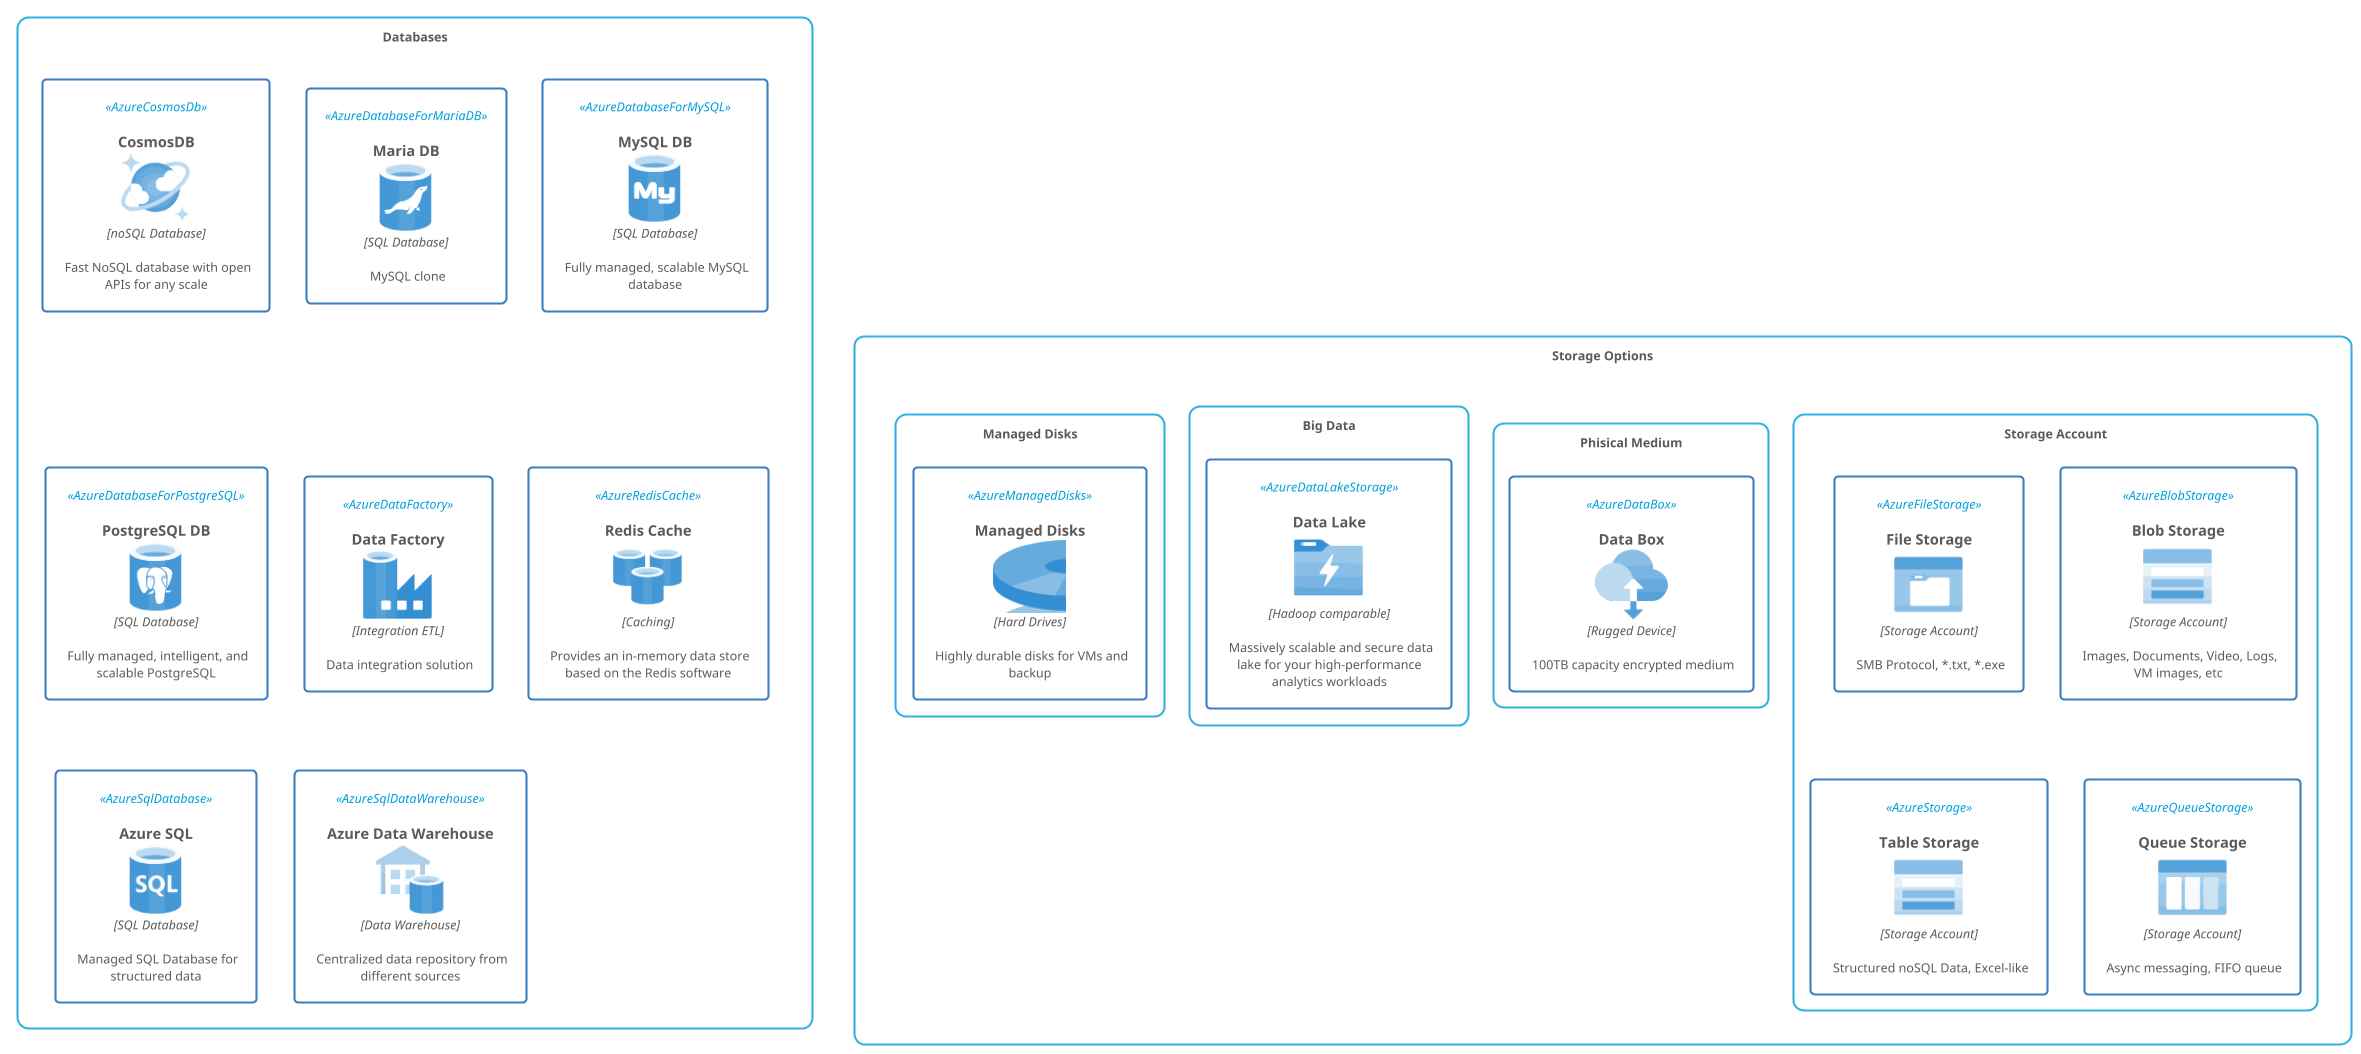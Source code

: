 @startuml azure-storage-components

!theme bluegray

!include <azure/AzureCommon>
!include <azure/Storage/all>
!include <azure/Databases/all>

rectangle "Storage Options" as sop {
    rectangle "Storage Account" as sa {
        AzureFileStorage(files, "File Storage", "Storage Account", "SMB Protocol, *.txt, *.exe")
        AzureBlobStorage(blobs, "Blob Storage", "Storage Account", "Images, Documents, Video, Logs, VM images, etc")
        AzureStorage(tables, "Table Storage", "Storage Account", "Structured noSQL Data, Excel-like")
        AzureQueueStorage(queues, "Queue Storage", "Storage Account", "Async messaging, FIFO queue")
    }

    rectangle "Phisical Medium" as phisical {
        AzureDataBox(databox, "Data Box", "Rugged Device", "100TB capacity encrypted medium")

    }

    rectangle "Big Data" as bigdata {
        AzureDataLakeStorage(datalake, "Data Lake", "Hadoop comparable", "Massively scalable and secure data lake for your high-performance analytics workloads")

    }

    rectangle "Managed Disks" as disks {
        AzureManagedDisks(manageddisks, "Managed Disks", "Hard Drives", "Highly durable disks for VMs and backup")

    }
}

rectangle "Databases" as databases {
    AzureCosmosDb(cosmosdb, "CosmosDB", "noSQL Database", "Fast NoSQL database with open APIs for any scale")
    AzureDatabaseForMariaDB(mariadb, "Maria DB", "SQL Database", "MySQL clone")
    AzureDatabaseForMySQL(mysql, "MySQL DB", "SQL Database", "Fully managed, scalable MySQL database")
    AzureDatabaseForPostgreSQL(postgres, "PostgreSQL DB", "SQL Database", "Fully managed, intelligent, and scalable PostgreSQL")
    AzureDataFactory(datafactory, "Data Factory", "Integration ETL", "Data integration solution")
    AzureRedisCache(redis, "Redis Cache", "Caching", "Provides an in-memory data store based on the Redis software")
    AzureSqlDatabase(sqldatabase, "Azure SQL", "SQL Database", "Managed SQL Database for structured data")
    AzureSqlDataWarehouse(datawarehouse, "Azure Data Warehouse", "Data Warehouse", "Centralized data repository from different sources")








}
sop -[hidden]u-> databases
'blobs -[hidden]-> tables
'tables -[hidden]-> queues



@enduml